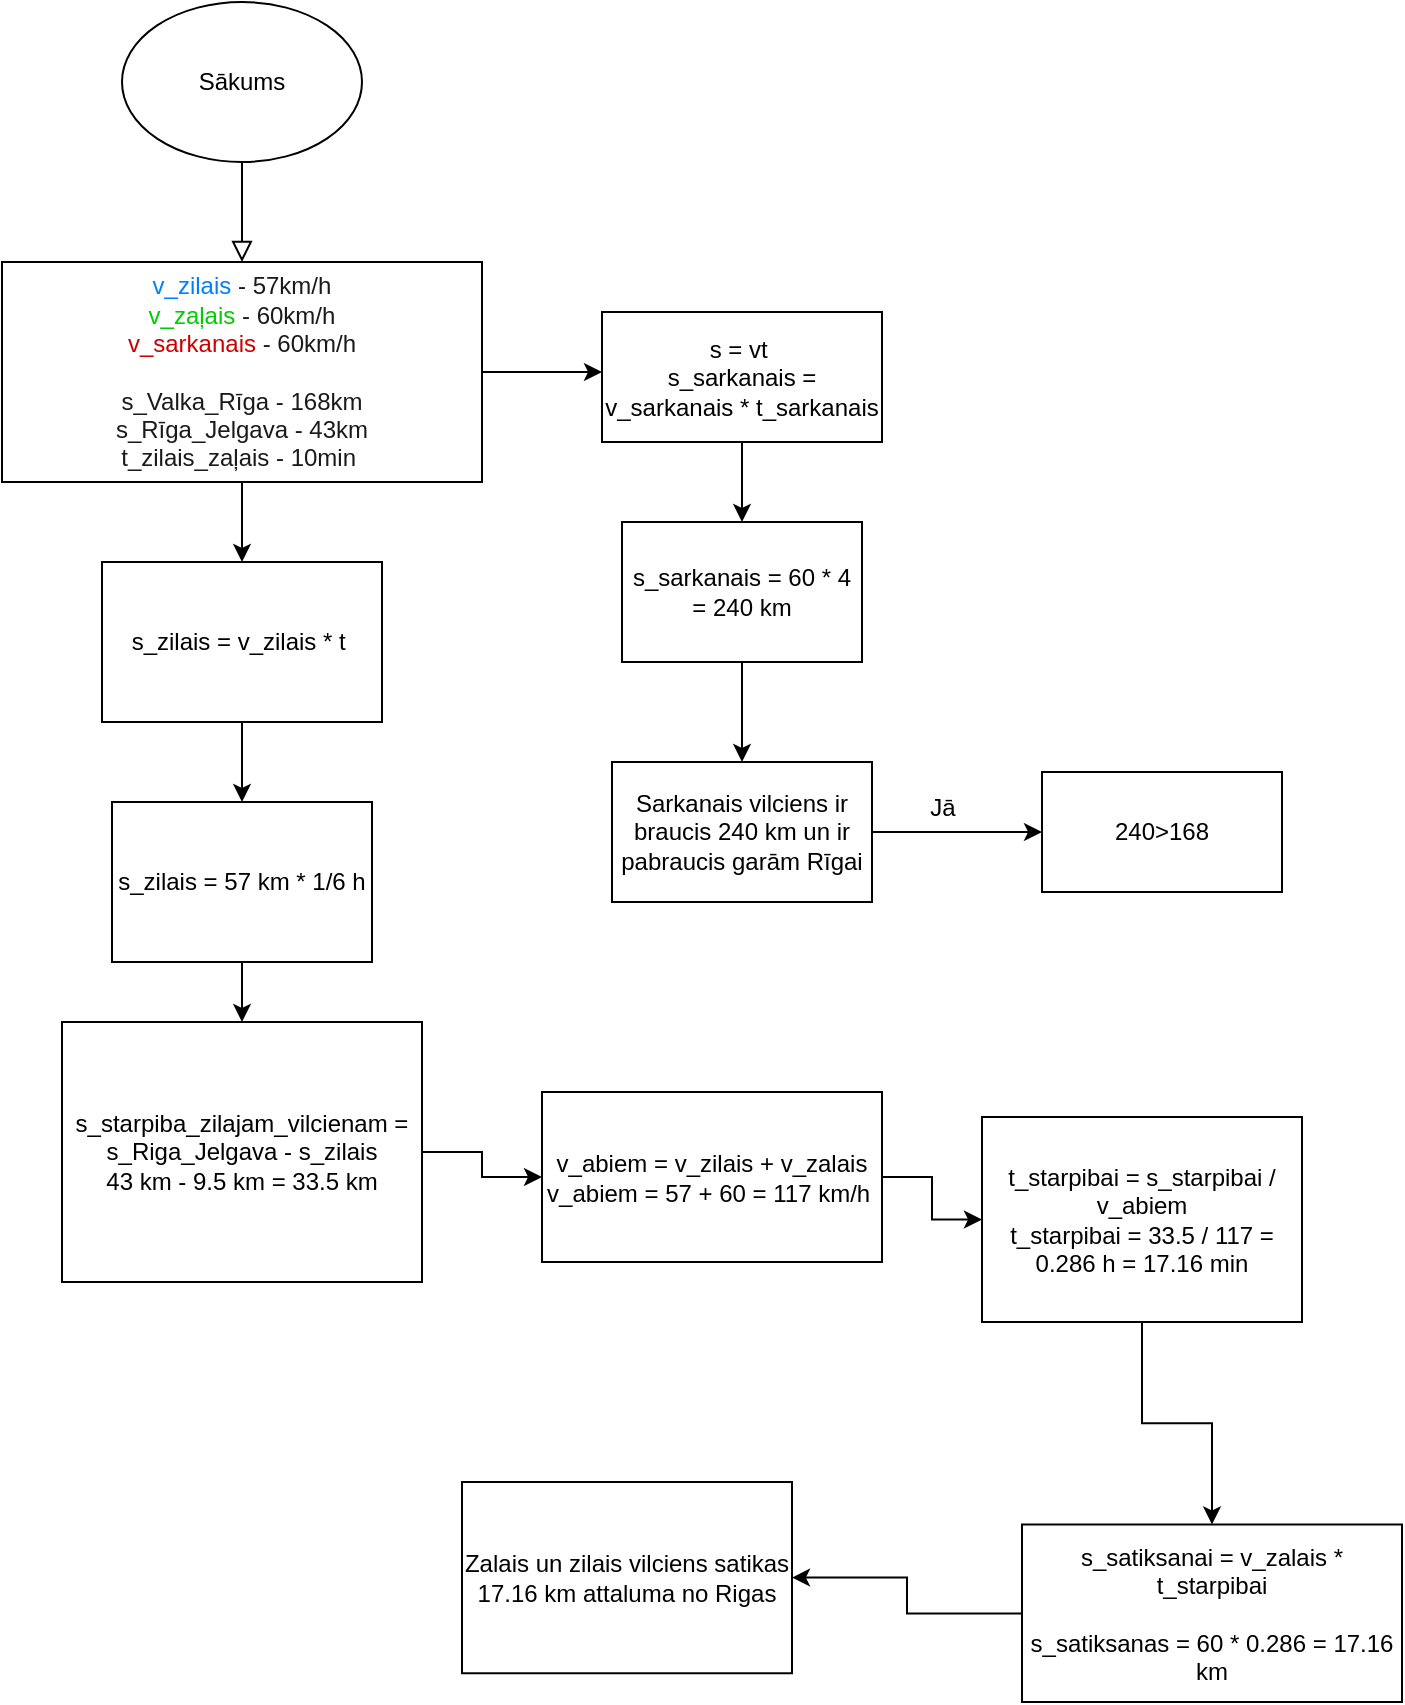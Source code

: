 <mxfile version="24.7.14">
  <diagram id="C5RBs43oDa-KdzZeNtuy" name="Page-1">
    <mxGraphModel dx="1434" dy="772" grid="1" gridSize="10" guides="1" tooltips="1" connect="1" arrows="1" fold="1" page="1" pageScale="1" pageWidth="827" pageHeight="1169" math="0" shadow="0">
      <root>
        <mxCell id="WIyWlLk6GJQsqaUBKTNV-0" />
        <mxCell id="WIyWlLk6GJQsqaUBKTNV-1" parent="WIyWlLk6GJQsqaUBKTNV-0" />
        <mxCell id="WIyWlLk6GJQsqaUBKTNV-2" value="" style="rounded=0;html=1;jettySize=auto;orthogonalLoop=1;fontSize=11;endArrow=block;endFill=0;endSize=8;strokeWidth=1;shadow=0;labelBackgroundColor=none;edgeStyle=orthogonalEdgeStyle;curved=0;fillColor=#f5f5f5;strokeColor=#000000;" parent="WIyWlLk6GJQsqaUBKTNV-1" edge="1">
          <mxGeometry relative="1" as="geometry">
            <mxPoint x="220" y="120" as="sourcePoint" />
            <mxPoint x="220" y="170" as="targetPoint" />
          </mxGeometry>
        </mxCell>
        <mxCell id="Ahagz1rytBNZaV60CYtw-1" value="Sākums" style="ellipse;whiteSpace=wrap;html=1;" parent="WIyWlLk6GJQsqaUBKTNV-1" vertex="1">
          <mxGeometry x="160" y="40" width="120" height="80" as="geometry" />
        </mxCell>
        <mxCell id="IT3buVjhlxFBMhq0vRsQ-2" style="edgeStyle=orthogonalEdgeStyle;rounded=0;orthogonalLoop=1;jettySize=auto;html=1;exitX=1;exitY=0.5;exitDx=0;exitDy=0;" parent="WIyWlLk6GJQsqaUBKTNV-1" source="Ahagz1rytBNZaV60CYtw-2" edge="1">
          <mxGeometry relative="1" as="geometry">
            <mxPoint x="400" y="225" as="targetPoint" />
          </mxGeometry>
        </mxCell>
        <mxCell id="Ahagz1rytBNZaV60CYtw-2" value="&lt;font color=&quot;#007fff&quot;&gt;v_zilais &lt;/font&gt;&lt;font color=&quot;#1a1a1a&quot;&gt;- 57km/h&lt;/font&gt;&lt;div&gt;&lt;font color=&quot;#00cc00&quot;&gt;v_zaļais &lt;/font&gt;&lt;font color=&quot;#1a1a1a&quot;&gt;- 60km/h&lt;/font&gt;&lt;/div&gt;&lt;div&gt;&lt;font color=&quot;#cc0000&quot;&gt;v_sarkanais &lt;/font&gt;&lt;font color=&quot;#1a1a1a&quot;&gt;- 60km/h&lt;/font&gt;&lt;/div&gt;&lt;div&gt;&lt;span style=&quot;color: rgb(26, 26, 26); background-color: initial;&quot;&gt;&lt;br&gt;&lt;/span&gt;&lt;/div&gt;&lt;div&gt;&lt;span style=&quot;color: rgb(26, 26, 26); background-color: initial;&quot;&gt;s_Valka_Rīga - 168km&lt;/span&gt;&lt;br&gt;&lt;/div&gt;&lt;div&gt;&lt;font color=&quot;#1a1a1a&quot;&gt;s_Rīga_Jelgava - 43km&lt;/font&gt;&lt;/div&gt;&lt;div&gt;&lt;font color=&quot;#1a1a1a&quot;&gt;t_zilais_zaļais - 10min&amp;nbsp;&lt;/font&gt;&lt;/div&gt;" style="rounded=0;whiteSpace=wrap;html=1;" parent="WIyWlLk6GJQsqaUBKTNV-1" vertex="1">
          <mxGeometry x="100" y="170" width="240" height="110" as="geometry" />
        </mxCell>
        <mxCell id="IT3buVjhlxFBMhq0vRsQ-4" style="edgeStyle=orthogonalEdgeStyle;rounded=0;orthogonalLoop=1;jettySize=auto;html=1;" parent="WIyWlLk6GJQsqaUBKTNV-1" source="IT3buVjhlxFBMhq0vRsQ-3" target="IT3buVjhlxFBMhq0vRsQ-5" edge="1">
          <mxGeometry relative="1" as="geometry">
            <mxPoint x="470" y="300" as="targetPoint" />
          </mxGeometry>
        </mxCell>
        <mxCell id="IT3buVjhlxFBMhq0vRsQ-3" value="s = vt&amp;nbsp;&lt;div&gt;s_sarkanais = v_sarkanais * t_sarkanais&lt;/div&gt;" style="rounded=0;whiteSpace=wrap;html=1;" parent="WIyWlLk6GJQsqaUBKTNV-1" vertex="1">
          <mxGeometry x="400" y="195" width="140" height="65" as="geometry" />
        </mxCell>
        <mxCell id="IT3buVjhlxFBMhq0vRsQ-6" style="edgeStyle=orthogonalEdgeStyle;rounded=0;orthogonalLoop=1;jettySize=auto;html=1;" parent="WIyWlLk6GJQsqaUBKTNV-1" source="IT3buVjhlxFBMhq0vRsQ-5" target="IT3buVjhlxFBMhq0vRsQ-7" edge="1">
          <mxGeometry relative="1" as="geometry">
            <mxPoint x="470" y="410" as="targetPoint" />
          </mxGeometry>
        </mxCell>
        <mxCell id="IT3buVjhlxFBMhq0vRsQ-5" value="s_sarkanais = 60 * 4 = 240 km" style="rounded=0;whiteSpace=wrap;html=1;" parent="WIyWlLk6GJQsqaUBKTNV-1" vertex="1">
          <mxGeometry x="410" y="300" width="120" height="70" as="geometry" />
        </mxCell>
        <mxCell id="x1dJRlBSgO7gnHmL2w71-1" value="" style="edgeStyle=orthogonalEdgeStyle;rounded=0;orthogonalLoop=1;jettySize=auto;html=1;" edge="1" parent="WIyWlLk6GJQsqaUBKTNV-1" source="IT3buVjhlxFBMhq0vRsQ-7" target="x1dJRlBSgO7gnHmL2w71-0">
          <mxGeometry relative="1" as="geometry" />
        </mxCell>
        <mxCell id="IT3buVjhlxFBMhq0vRsQ-7" value="Sarkanais vilciens ir braucis 240 km un ir pabraucis garām Rīgai" style="rounded=0;whiteSpace=wrap;html=1;" parent="WIyWlLk6GJQsqaUBKTNV-1" vertex="1">
          <mxGeometry x="405" y="420" width="130" height="70" as="geometry" />
        </mxCell>
        <mxCell id="IT3buVjhlxFBMhq0vRsQ-11" value="" style="edgeStyle=orthogonalEdgeStyle;rounded=0;orthogonalLoop=1;jettySize=auto;html=1;" parent="WIyWlLk6GJQsqaUBKTNV-1" source="IT3buVjhlxFBMhq0vRsQ-8" target="IT3buVjhlxFBMhq0vRsQ-10" edge="1">
          <mxGeometry relative="1" as="geometry" />
        </mxCell>
        <mxCell id="IT3buVjhlxFBMhq0vRsQ-15" value="" style="edgeStyle=orthogonalEdgeStyle;rounded=0;orthogonalLoop=1;jettySize=auto;html=1;" parent="WIyWlLk6GJQsqaUBKTNV-1" source="IT3buVjhlxFBMhq0vRsQ-10" target="IT3buVjhlxFBMhq0vRsQ-14" edge="1">
          <mxGeometry relative="1" as="geometry" />
        </mxCell>
        <mxCell id="IT3buVjhlxFBMhq0vRsQ-10" value="s_zilais = 57 km * 1/6 h" style="whiteSpace=wrap;html=1;rounded=0;" parent="WIyWlLk6GJQsqaUBKTNV-1" vertex="1">
          <mxGeometry x="155" y="440" width="130" height="80" as="geometry" />
        </mxCell>
        <mxCell id="IT3buVjhlxFBMhq0vRsQ-12" value="" style="edgeStyle=orthogonalEdgeStyle;rounded=0;orthogonalLoop=1;jettySize=auto;html=1;exitX=0.5;exitY=1;exitDx=0;exitDy=0;" parent="WIyWlLk6GJQsqaUBKTNV-1" source="Ahagz1rytBNZaV60CYtw-2" target="IT3buVjhlxFBMhq0vRsQ-8" edge="1">
          <mxGeometry relative="1" as="geometry">
            <mxPoint x="220" y="350" as="targetPoint" />
            <mxPoint x="220" y="280" as="sourcePoint" />
          </mxGeometry>
        </mxCell>
        <mxCell id="IT3buVjhlxFBMhq0vRsQ-8" value="s_zilais = v_zilais * t&amp;nbsp;" style="rounded=0;whiteSpace=wrap;html=1;" parent="WIyWlLk6GJQsqaUBKTNV-1" vertex="1">
          <mxGeometry x="150" y="320" width="140" height="80" as="geometry" />
        </mxCell>
        <mxCell id="IT3buVjhlxFBMhq0vRsQ-17" value="" style="edgeStyle=orthogonalEdgeStyle;rounded=0;orthogonalLoop=1;jettySize=auto;html=1;" parent="WIyWlLk6GJQsqaUBKTNV-1" source="IT3buVjhlxFBMhq0vRsQ-14" target="IT3buVjhlxFBMhq0vRsQ-16" edge="1">
          <mxGeometry relative="1" as="geometry" />
        </mxCell>
        <mxCell id="IT3buVjhlxFBMhq0vRsQ-14" value="s_starpiba_zilajam_vilcienam = s_Riga_Jelgava - s_zilais&lt;div&gt;43 km - 9.5 km = 33.5 km&lt;/div&gt;" style="whiteSpace=wrap;html=1;rounded=0;" parent="WIyWlLk6GJQsqaUBKTNV-1" vertex="1">
          <mxGeometry x="130" y="550" width="180" height="130" as="geometry" />
        </mxCell>
        <mxCell id="IT3buVjhlxFBMhq0vRsQ-19" value="" style="edgeStyle=orthogonalEdgeStyle;rounded=0;orthogonalLoop=1;jettySize=auto;html=1;" parent="WIyWlLk6GJQsqaUBKTNV-1" source="IT3buVjhlxFBMhq0vRsQ-16" target="IT3buVjhlxFBMhq0vRsQ-18" edge="1">
          <mxGeometry relative="1" as="geometry" />
        </mxCell>
        <mxCell id="IT3buVjhlxFBMhq0vRsQ-16" value="v_abiem = v_zilais + v_zalais&lt;div&gt;v_abiem = 57 + 60 = 117 km/h&amp;nbsp;&lt;/div&gt;" style="whiteSpace=wrap;html=1;rounded=0;" parent="WIyWlLk6GJQsqaUBKTNV-1" vertex="1">
          <mxGeometry x="370" y="585" width="170" height="85" as="geometry" />
        </mxCell>
        <mxCell id="IT3buVjhlxFBMhq0vRsQ-21" value="" style="edgeStyle=orthogonalEdgeStyle;rounded=0;orthogonalLoop=1;jettySize=auto;html=1;" parent="WIyWlLk6GJQsqaUBKTNV-1" source="IT3buVjhlxFBMhq0vRsQ-18" target="IT3buVjhlxFBMhq0vRsQ-20" edge="1">
          <mxGeometry relative="1" as="geometry" />
        </mxCell>
        <mxCell id="IT3buVjhlxFBMhq0vRsQ-18" value="t_starpibai = s_starpibai / v_abiem&lt;div&gt;t_starpibai = 33.5 / 117 = 0.286 h = 17.16 min&lt;/div&gt;" style="whiteSpace=wrap;html=1;rounded=0;" parent="WIyWlLk6GJQsqaUBKTNV-1" vertex="1">
          <mxGeometry x="590" y="597.5" width="160" height="102.5" as="geometry" />
        </mxCell>
        <mxCell id="IT3buVjhlxFBMhq0vRsQ-23" value="" style="edgeStyle=orthogonalEdgeStyle;rounded=0;orthogonalLoop=1;jettySize=auto;html=1;" parent="WIyWlLk6GJQsqaUBKTNV-1" source="IT3buVjhlxFBMhq0vRsQ-20" target="IT3buVjhlxFBMhq0vRsQ-22" edge="1">
          <mxGeometry relative="1" as="geometry" />
        </mxCell>
        <mxCell id="IT3buVjhlxFBMhq0vRsQ-20" value="s_satiksanai = v_zalais * t_starpibai&lt;div&gt;&lt;br&gt;&lt;/div&gt;&lt;div&gt;s_satiksanas = 60 * 0.286 = 17.16 km&lt;/div&gt;" style="whiteSpace=wrap;html=1;rounded=0;" parent="WIyWlLk6GJQsqaUBKTNV-1" vertex="1">
          <mxGeometry x="610" y="801.25" width="190" height="88.75" as="geometry" />
        </mxCell>
        <mxCell id="IT3buVjhlxFBMhq0vRsQ-22" value="Zalais un zilais vilciens satikas 17.16 km attaluma no Rigas" style="whiteSpace=wrap;html=1;rounded=0;" parent="WIyWlLk6GJQsqaUBKTNV-1" vertex="1">
          <mxGeometry x="330" y="780" width="165" height="95.63" as="geometry" />
        </mxCell>
        <mxCell id="x1dJRlBSgO7gnHmL2w71-0" value="240&amp;gt;168" style="whiteSpace=wrap;html=1;rounded=0;" vertex="1" parent="WIyWlLk6GJQsqaUBKTNV-1">
          <mxGeometry x="620" y="425" width="120" height="60" as="geometry" />
        </mxCell>
        <mxCell id="x1dJRlBSgO7gnHmL2w71-2" value="Jā" style="text;html=1;align=center;verticalAlign=middle;resizable=0;points=[];autosize=1;strokeColor=none;fillColor=none;" vertex="1" parent="WIyWlLk6GJQsqaUBKTNV-1">
          <mxGeometry x="550" y="428" width="40" height="30" as="geometry" />
        </mxCell>
      </root>
    </mxGraphModel>
  </diagram>
</mxfile>
